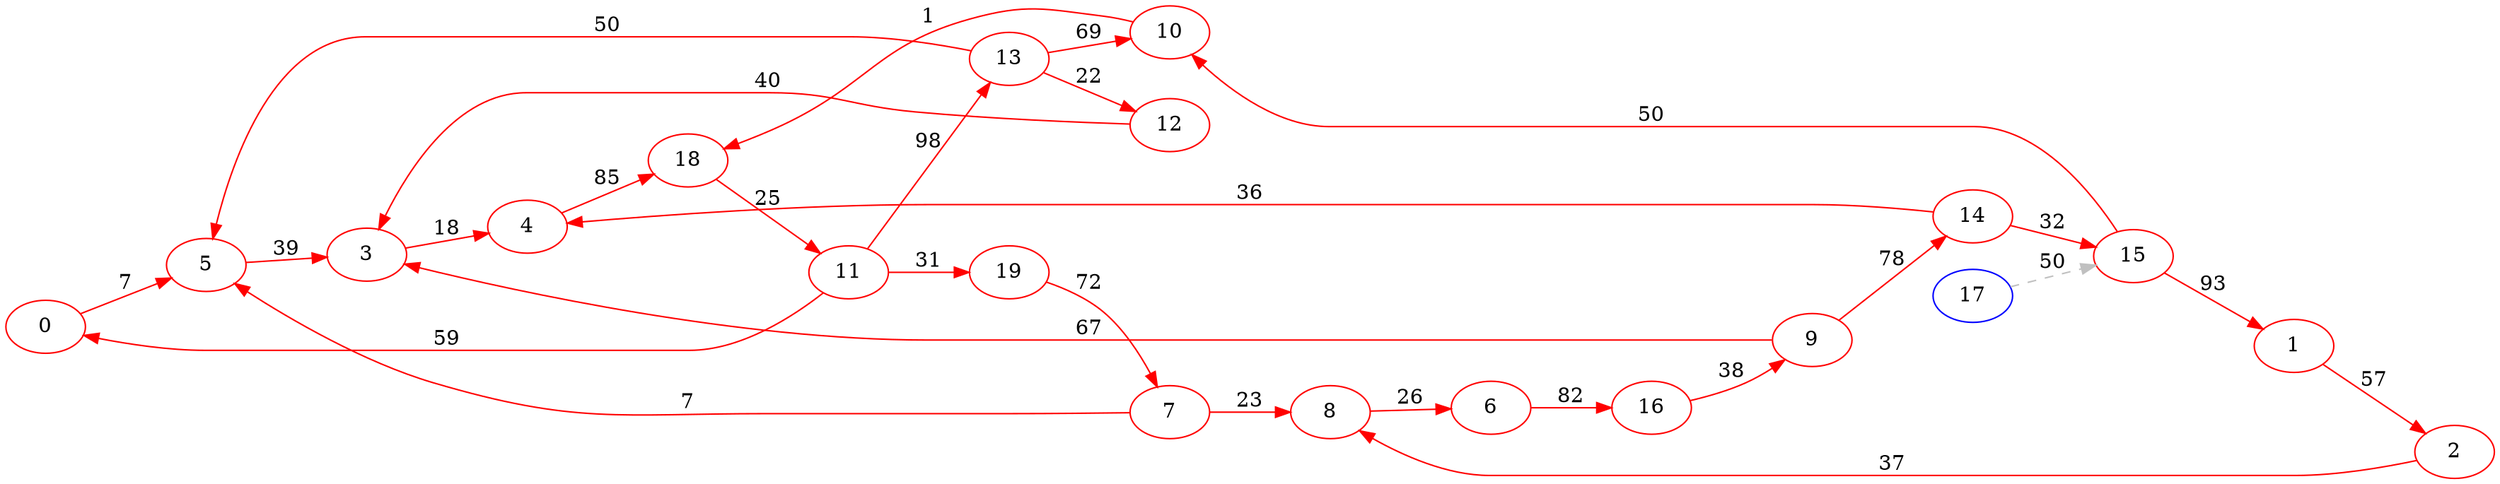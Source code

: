 digraph G {
ranksep = "equally";
rankdir = LR;
{rank = same; 0; };
{rank = same; 5; };
{rank = same; 3; };
{rank = same; 4; };
{rank = same; 18; };
{rank = same; 11; };
{rank = same; 13; 19; };
{rank = same; 12; 10; 7; };
{rank = same; 8; };
{rank = same; 6; };
{rank = same; 16; };
{rank = same; 9; };
{rank = same; 14; };
{rank = same; 15; };
{rank = same; 1; };
{rank = same; 2; };
{rank = same; };
{rank = same; 17; };
{rank = same; };
2 [color = "red"];
1 [color = "red"];
15 [color = "red"];
14 [color = "red"];
9 [color = "red"];
16 [color = "red"];
6 [color = "red"];
8 [color = "red"];
7 [color = "red"];
19 [color = "red"];
10 [color = "red"];
12 [color = "red"];
13 [color = "red"];
11 [color = "red"];
18 [color = "red"];
4 [color = "red"];
3 [color = "red"];
5 [color = "red"];
0 [color = "red"];
17 [color = "blue"];
0->5[label="7" color = "red"];
5->3[label="39" color = "red"];
3->4[label="18" color = "red"];
4->18[label="85" color = "red"];
18->11[label="25" color = "red"];
11->13[label="98" color = "red"];
11->19[label="31" color = "red"];
11->0[label="59" color = "red"];
13->12[label="22" color = "red"];
13->10[label="69" color = "red"];
13->5[label="50" color = "red"];
19->7[label="72" color = "red"];
12->3[label="40" color = "red"];
10->18[label="1" color = "red"];
7->8[label="23" color = "red"];
7->5[label="7" color = "red"];
8->6[label="26" color = "red"];
6->16[label="82" color = "red"];
16->9[label="38" color = "red"];
9->14[label="78" color = "red"];
9->3[label="67" color = "red"];
14->15[label="32" color = "red"];
14->4[label="36" color = "red"];
15->10[label="50" color = "red"];
15->1[label="93" color = "red"];
1->2[label="57" color = "red"];
2->8[label="37" color = "red"];
17->15[label="50" color = "grey" style = "dashed"];
}
